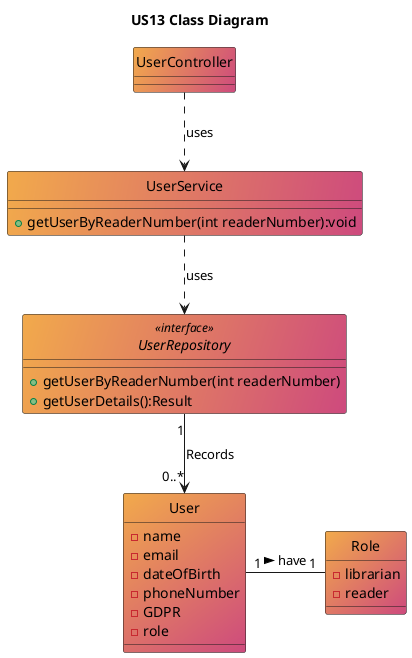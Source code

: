@startuml
'https://SubscriptionServicetuml.com/class-diagram

hide circle

title US13 Class Diagram
hide circle



class UserController #F2AA4CFF/CE4A7EFF {
}

class UserService #F2AA4CFF/CE4A7EFF{
+getUserByReaderNumber(int readerNumber):void
}

interface UserRepository <<interface>> #F2AA4CFF/CE4A7EFF{
+getUserByReaderNumber(int readerNumber)
+getUserDetails():Result
}


class User #F2AA4CFF/CE4A7EFF{
-name
-email
-dateOfBirth
-phoneNumber
-GDPR
-role
}

class Role #F2AA4CFF/CE4A7EFF {
-librarian
-reader
}



UserController..> UserService:uses
UserService ..>  UserRepository:uses
UserRepository "1" -->"0..*" User: Records
User "1" -right- "1" Role : > have
@enduml
